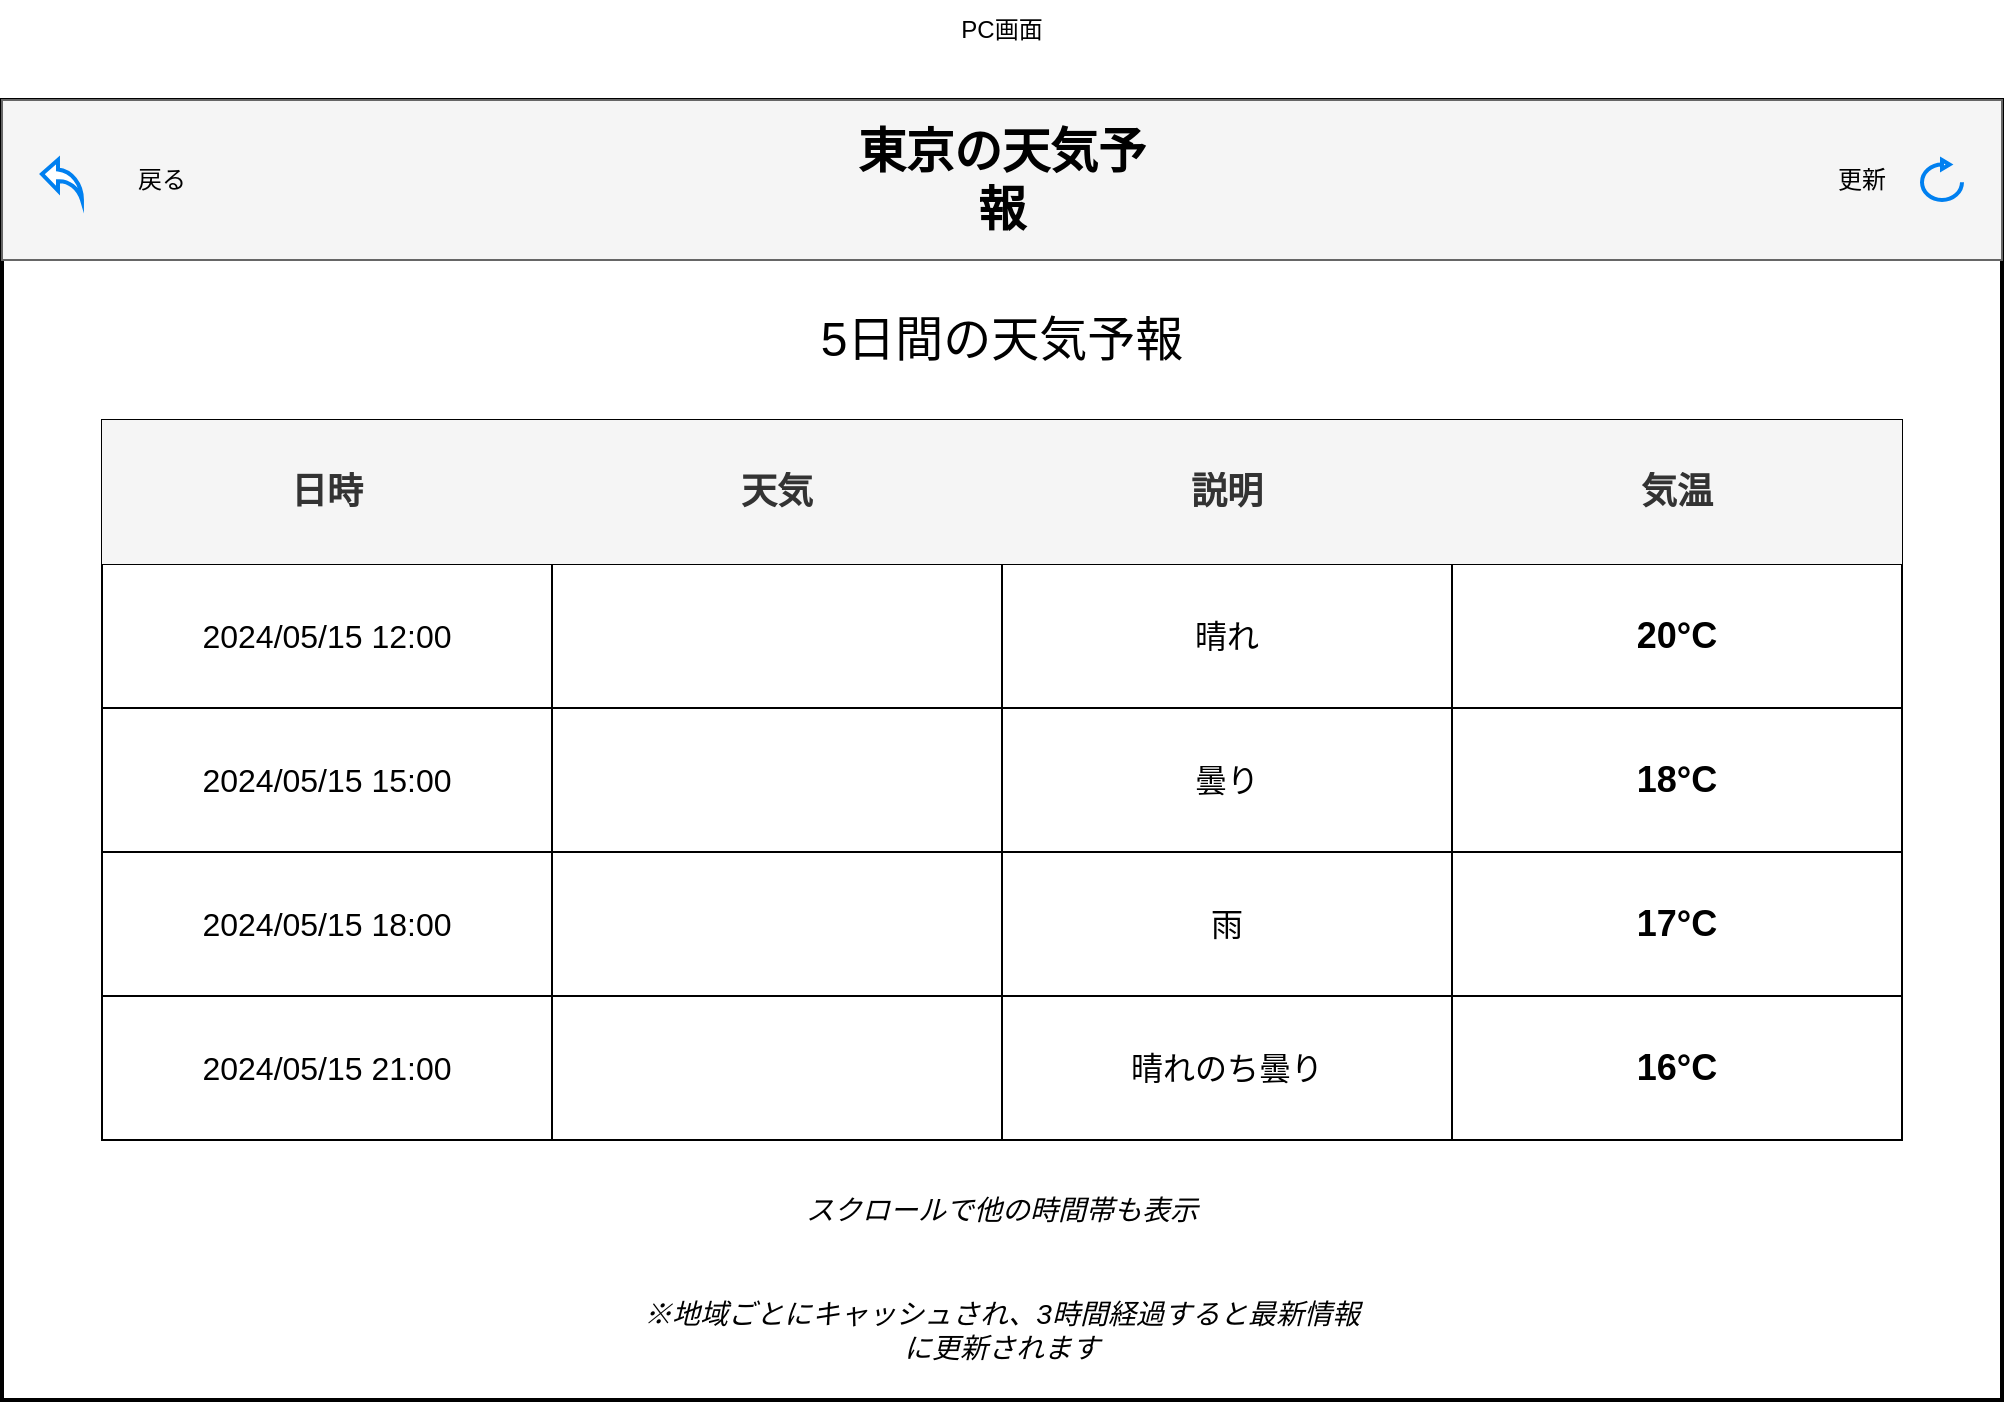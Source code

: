 <mxfile>
    <diagram id="iyVT_oIMR9qC72UDWMqz" name="天気画面（PC版）">
        <mxGraphModel dx="1130" dy="825" grid="1" gridSize="10" guides="1" tooltips="1" connect="1" arrows="1" fold="1" page="1" pageScale="1" pageWidth="1169" pageHeight="827" math="0" shadow="0">
            <root>
                <mxCell id="0"/>
                <mxCell id="1" parent="0"/>
                <mxCell id="2" value="" style="rounded=0;whiteSpace=wrap;html=1;strokeWidth=2;" vertex="1" parent="1">
                    <mxGeometry x="80" y="80" width="1000" height="650" as="geometry"/>
                </mxCell>
                <mxCell id="3" value="" style="rounded=0;whiteSpace=wrap;html=1;fillColor=#f5f5f5;fontColor=#333333;strokeColor=#666666;" vertex="1" parent="1">
                    <mxGeometry x="80" y="80" width="1000" height="80" as="geometry"/>
                </mxCell>
                <mxCell id="4" value="&lt;font style=&quot;font-size: 24px;&quot;&gt;東京の天気予報&lt;/font&gt;" style="text;html=1;strokeColor=none;fillColor=none;align=center;verticalAlign=middle;whiteSpace=wrap;rounded=0;fontStyle=1" vertex="1" parent="1">
                    <mxGeometry x="500" y="105" width="160" height="30" as="geometry"/>
                </mxCell>
                <mxCell id="5" value="" style="html=1;verticalLabelPosition=bottom;align=center;labelBackgroundColor=#ffffff;verticalAlign=top;strokeWidth=2;strokeColor=#0080F0;shadow=0;dashed=0;shape=mxgraph.ios7.icons.back;" vertex="1" parent="1">
                    <mxGeometry x="100" y="110" width="20" height="20" as="geometry"/>
                </mxCell>
                <mxCell id="6" value="&lt;span style=&quot;font-size: 24px;&quot;&gt;5日間の天気予報&lt;/span&gt;" style="text;html=1;strokeColor=none;fillColor=none;align=center;verticalAlign=middle;whiteSpace=wrap;rounded=0;" vertex="1" parent="1">
                    <mxGeometry x="400" y="180" width="360" height="40" as="geometry"/>
                </mxCell>
                <mxCell id="33" value="PC画面" style="text;html=1;strokeColor=none;fillColor=none;align=center;verticalAlign=middle;whiteSpace=wrap;rounded=0;" vertex="1" parent="1">
                    <mxGeometry x="530" y="30" width="100" height="30" as="geometry"/>
                </mxCell>
                <mxCell id="34" value="&lt;font style=&quot;font-size: 14px;&quot;&gt;スクロールで他の時間帯も表示&lt;/font&gt;" style="text;html=1;strokeColor=none;fillColor=none;align=center;verticalAlign=middle;whiteSpace=wrap;rounded=0;fontStyle=2" vertex="1" parent="1">
                    <mxGeometry x="400" y="620" width="360" height="30" as="geometry"/>
                </mxCell>
                <mxCell id="35" value="" style="html=1;verticalLabelPosition=bottom;align=center;labelBackgroundColor=#ffffff;verticalAlign=top;strokeWidth=2;strokeColor=#0080F0;shadow=0;dashed=0;shape=mxgraph.ios7.icons.reload;" vertex="1" parent="1">
                    <mxGeometry x="1040" y="110" width="20" height="20" as="geometry"/>
                </mxCell>
                <mxCell id="36" value="戻る" style="text;html=1;strokeColor=none;fillColor=none;align=center;verticalAlign=middle;whiteSpace=wrap;rounded=0;" vertex="1" parent="1">
                    <mxGeometry x="130" y="105" width="60" height="30" as="geometry"/>
                </mxCell>
                <mxCell id="37" value="更新" style="text;html=1;strokeColor=none;fillColor=none;align=center;verticalAlign=middle;whiteSpace=wrap;rounded=0;" vertex="1" parent="1">
                    <mxGeometry x="980" y="105" width="60" height="30" as="geometry"/>
                </mxCell>
                <mxCell id="38" value="" style="shape=table;startSize=0;container=1;collapsible=0;childLayout=tableLayout;" vertex="1" parent="1">
                    <mxGeometry x="130" y="240" width="900" height="360" as="geometry"/>
                </mxCell>
                <mxCell id="39" value="" style="shape=tableRow;horizontal=0;startSize=0;swimlaneHead=0;swimlaneBody=0;top=0;left=0;bottom=0;right=0;collapsible=0;dropTarget=0;fillColor=none;points=[[0,0.5],[1,0.5]];portConstraint=eastwest;" vertex="1" parent="38">
                    <mxGeometry width="900" height="72" as="geometry"/>
                </mxCell>
                <mxCell id="40" value="&lt;font style=&quot;font-size: 18px;&quot;&gt;日時&lt;/font&gt;" style="shape=partialRectangle;html=1;whiteSpace=wrap;connectable=0;overflow=hidden;fillColor=#f5f5f5;top=0;left=0;bottom=0;right=0;pointerEvents=1;fontStyle=1;strokeColor=#666666;fontColor=#333333;" vertex="1" parent="39">
                    <mxGeometry width="225" height="72" as="geometry">
                        <mxRectangle width="225" height="72" as="alternateBounds"/>
                    </mxGeometry>
                </mxCell>
                <mxCell id="41" value="&lt;font style=&quot;font-size: 18px;&quot;&gt;天気&lt;/font&gt;" style="shape=partialRectangle;html=1;whiteSpace=wrap;connectable=0;overflow=hidden;fillColor=#f5f5f5;top=0;left=0;bottom=0;right=0;pointerEvents=1;fontStyle=1;strokeColor=#666666;fontColor=#333333;" vertex="1" parent="39">
                    <mxGeometry x="225" width="225" height="72" as="geometry">
                        <mxRectangle width="225" height="72" as="alternateBounds"/>
                    </mxGeometry>
                </mxCell>
                <mxCell id="42" value="&lt;font style=&quot;font-size: 18px;&quot;&gt;説明&lt;/font&gt;" style="shape=partialRectangle;html=1;whiteSpace=wrap;connectable=0;overflow=hidden;fillColor=#f5f5f5;top=0;left=0;bottom=0;right=0;pointerEvents=1;fontStyle=1;strokeColor=#666666;fontColor=#333333;" vertex="1" parent="39">
                    <mxGeometry x="450" width="225" height="72" as="geometry">
                        <mxRectangle width="225" height="72" as="alternateBounds"/>
                    </mxGeometry>
                </mxCell>
                <mxCell id="43" value="&lt;font style=&quot;font-size: 18px;&quot;&gt;気温&lt;/font&gt;" style="shape=partialRectangle;html=1;whiteSpace=wrap;connectable=0;overflow=hidden;fillColor=#f5f5f5;top=0;left=0;bottom=0;right=0;pointerEvents=1;fontStyle=1;strokeColor=#666666;fontColor=#333333;" vertex="1" parent="39">
                    <mxGeometry x="675" width="225" height="72" as="geometry">
                        <mxRectangle width="225" height="72" as="alternateBounds"/>
                    </mxGeometry>
                </mxCell>
                <mxCell id="44" value="" style="shape=tableRow;horizontal=0;startSize=0;swimlaneHead=0;swimlaneBody=0;top=0;left=0;bottom=0;right=0;collapsible=0;dropTarget=0;fillColor=none;points=[[0,0.5],[1,0.5]];portConstraint=eastwest;" vertex="1" parent="38">
                    <mxGeometry y="72" width="900" height="72" as="geometry"/>
                </mxCell>
                <mxCell id="45" value="&lt;font style=&quot;font-size: 16px;&quot;&gt;2024/05/15 12:00&lt;/font&gt;" style="shape=partialRectangle;html=1;whiteSpace=wrap;connectable=0;overflow=hidden;fillColor=none;top=0;left=0;bottom=0;right=0;pointerEvents=1;" vertex="1" parent="44">
                    <mxGeometry width="225" height="72" as="geometry">
                        <mxRectangle width="225" height="72" as="alternateBounds"/>
                    </mxGeometry>
                </mxCell>
                <mxCell id="46" value="" style="shape=partialRectangle;html=1;whiteSpace=wrap;connectable=0;overflow=hidden;fillColor=none;top=0;left=0;bottom=0;right=0;pointerEvents=1;" vertex="1" parent="44">
                    <mxGeometry x="225" width="225" height="72" as="geometry">
                        <mxRectangle width="225" height="72" as="alternateBounds"/>
                    </mxGeometry>
                </mxCell>
                <mxCell id="47" value="&lt;font style=&quot;font-size: 16px;&quot;&gt;晴れ&lt;/font&gt;" style="shape=partialRectangle;html=1;whiteSpace=wrap;connectable=0;overflow=hidden;fillColor=none;top=0;left=0;bottom=0;right=0;pointerEvents=1;" vertex="1" parent="44">
                    <mxGeometry x="450" width="225" height="72" as="geometry">
                        <mxRectangle width="225" height="72" as="alternateBounds"/>
                    </mxGeometry>
                </mxCell>
                <mxCell id="48" value="&lt;font style=&quot;font-size: 18px;&quot;&gt;20°C&lt;/font&gt;" style="shape=partialRectangle;html=1;whiteSpace=wrap;connectable=0;overflow=hidden;fillColor=none;top=0;left=0;bottom=0;right=0;pointerEvents=1;fontStyle=1" vertex="1" parent="44">
                    <mxGeometry x="675" width="225" height="72" as="geometry">
                        <mxRectangle width="225" height="72" as="alternateBounds"/>
                    </mxGeometry>
                </mxCell>
                <mxCell id="49" value="" style="shape=tableRow;horizontal=0;startSize=0;swimlaneHead=0;swimlaneBody=0;top=0;left=0;bottom=0;right=0;collapsible=0;dropTarget=0;fillColor=none;points=[[0,0.5],[1,0.5]];portConstraint=eastwest;" vertex="1" parent="38">
                    <mxGeometry y="144" width="900" height="72" as="geometry"/>
                </mxCell>
                <mxCell id="50" value="&lt;font style=&quot;font-size: 16px;&quot;&gt;2024/05/15 15:00&lt;/font&gt;" style="shape=partialRectangle;html=1;whiteSpace=wrap;connectable=0;overflow=hidden;fillColor=none;top=0;left=0;bottom=0;right=0;pointerEvents=1;" vertex="1" parent="49">
                    <mxGeometry width="225" height="72" as="geometry">
                        <mxRectangle width="225" height="72" as="alternateBounds"/>
                    </mxGeometry>
                </mxCell>
                <mxCell id="51" value="" style="shape=partialRectangle;html=1;whiteSpace=wrap;connectable=0;overflow=hidden;fillColor=none;top=0;left=0;bottom=0;right=0;pointerEvents=1;" vertex="1" parent="49">
                    <mxGeometry x="225" width="225" height="72" as="geometry">
                        <mxRectangle width="225" height="72" as="alternateBounds"/>
                    </mxGeometry>
                </mxCell>
                <mxCell id="52" value="&lt;font style=&quot;font-size: 16px;&quot;&gt;曇り&lt;/font&gt;" style="shape=partialRectangle;html=1;whiteSpace=wrap;connectable=0;overflow=hidden;fillColor=none;top=0;left=0;bottom=0;right=0;pointerEvents=1;" vertex="1" parent="49">
                    <mxGeometry x="450" width="225" height="72" as="geometry">
                        <mxRectangle width="225" height="72" as="alternateBounds"/>
                    </mxGeometry>
                </mxCell>
                <mxCell id="53" value="&lt;font style=&quot;font-size: 18px;&quot;&gt;18°C&lt;/font&gt;" style="shape=partialRectangle;html=1;whiteSpace=wrap;connectable=0;overflow=hidden;fillColor=none;top=0;left=0;bottom=0;right=0;pointerEvents=1;fontStyle=1" vertex="1" parent="49">
                    <mxGeometry x="675" width="225" height="72" as="geometry">
                        <mxRectangle width="225" height="72" as="alternateBounds"/>
                    </mxGeometry>
                </mxCell>
                <mxCell id="54" value="" style="shape=tableRow;horizontal=0;startSize=0;swimlaneHead=0;swimlaneBody=0;top=0;left=0;bottom=0;right=0;collapsible=0;dropTarget=0;fillColor=none;points=[[0,0.5],[1,0.5]];portConstraint=eastwest;" vertex="1" parent="38">
                    <mxGeometry y="216" width="900" height="72" as="geometry"/>
                </mxCell>
                <mxCell id="55" value="&lt;font style=&quot;font-size: 16px;&quot;&gt;2024/05/15 18:00&lt;/font&gt;" style="shape=partialRectangle;html=1;whiteSpace=wrap;connectable=0;overflow=hidden;fillColor=none;top=0;left=0;bottom=0;right=0;pointerEvents=1;" vertex="1" parent="54">
                    <mxGeometry width="225" height="72" as="geometry">
                        <mxRectangle width="225" height="72" as="alternateBounds"/>
                    </mxGeometry>
                </mxCell>
                <mxCell id="56" value="" style="shape=partialRectangle;html=1;whiteSpace=wrap;connectable=0;overflow=hidden;fillColor=none;top=0;left=0;bottom=0;right=0;pointerEvents=1;" vertex="1" parent="54">
                    <mxGeometry x="225" width="225" height="72" as="geometry">
                        <mxRectangle width="225" height="72" as="alternateBounds"/>
                    </mxGeometry>
                </mxCell>
                <mxCell id="57" value="&lt;font style=&quot;font-size: 16px;&quot;&gt;雨&lt;/font&gt;" style="shape=partialRectangle;html=1;whiteSpace=wrap;connectable=0;overflow=hidden;fillColor=none;top=0;left=0;bottom=0;right=0;pointerEvents=1;" vertex="1" parent="54">
                    <mxGeometry x="450" width="225" height="72" as="geometry">
                        <mxRectangle width="225" height="72" as="alternateBounds"/>
                    </mxGeometry>
                </mxCell>
                <mxCell id="58" value="&lt;font style=&quot;font-size: 18px;&quot;&gt;17°C&lt;/font&gt;" style="shape=partialRectangle;html=1;whiteSpace=wrap;connectable=0;overflow=hidden;fillColor=none;top=0;left=0;bottom=0;right=0;pointerEvents=1;fontStyle=1" vertex="1" parent="54">
                    <mxGeometry x="675" width="225" height="72" as="geometry">
                        <mxRectangle width="225" height="72" as="alternateBounds"/>
                    </mxGeometry>
                </mxCell>
                <mxCell id="59" value="" style="shape=tableRow;horizontal=0;startSize=0;swimlaneHead=0;swimlaneBody=0;top=0;left=0;bottom=0;right=0;collapsible=0;dropTarget=0;fillColor=none;points=[[0,0.5],[1,0.5]];portConstraint=eastwest;" vertex="1" parent="38">
                    <mxGeometry y="288" width="900" height="72" as="geometry"/>
                </mxCell>
                <mxCell id="60" value="&lt;font style=&quot;font-size: 16px;&quot;&gt;2024/05/15 21:00&lt;/font&gt;" style="shape=partialRectangle;html=1;whiteSpace=wrap;connectable=0;overflow=hidden;fillColor=none;top=0;left=0;bottom=0;right=0;pointerEvents=1;" vertex="1" parent="59">
                    <mxGeometry width="225" height="72" as="geometry">
                        <mxRectangle width="225" height="72" as="alternateBounds"/>
                    </mxGeometry>
                </mxCell>
                <mxCell id="61" value="" style="shape=partialRectangle;html=1;whiteSpace=wrap;connectable=0;overflow=hidden;fillColor=none;top=0;left=0;bottom=0;right=0;pointerEvents=1;" vertex="1" parent="59">
                    <mxGeometry x="225" width="225" height="72" as="geometry">
                        <mxRectangle width="225" height="72" as="alternateBounds"/>
                    </mxGeometry>
                </mxCell>
                <mxCell id="62" value="&lt;font style=&quot;font-size: 16px;&quot;&gt;晴れのち曇り&lt;/font&gt;" style="shape=partialRectangle;html=1;whiteSpace=wrap;connectable=0;overflow=hidden;fillColor=none;top=0;left=0;bottom=0;right=0;pointerEvents=1;" vertex="1" parent="59">
                    <mxGeometry x="450" width="225" height="72" as="geometry">
                        <mxRectangle width="225" height="72" as="alternateBounds"/>
                    </mxGeometry>
                </mxCell>
                <mxCell id="63" value="&lt;font style=&quot;font-size: 18px;&quot;&gt;16°C&lt;/font&gt;" style="shape=partialRectangle;html=1;whiteSpace=wrap;connectable=0;overflow=hidden;fillColor=none;top=0;left=0;bottom=0;right=0;pointerEvents=1;fontStyle=1" vertex="1" parent="59">
                    <mxGeometry x="675" width="225" height="72" as="geometry">
                        <mxRectangle width="225" height="72" as="alternateBounds"/>
                    </mxGeometry>
                </mxCell>
                <mxCell id="64" value="" style="shape=image;html=1;verticalAlign=top;verticalLabelPosition=bottom;labelBackgroundColor=#ffffff;imageAspect=0;aspect=fixed;image=https://cdn1.iconfinder.com/data/icons/hawcons/32/700222-icon-4-sun-128.png" vertex="1" parent="1">
                    <mxGeometry x="310" y="298" width="60" height="60" as="geometry"/>
                </mxCell>
                <mxCell id="65" value="" style="shape=image;html=1;verticalAlign=top;verticalLabelPosition=bottom;labelBackgroundColor=#ffffff;imageAspect=0;aspect=fixed;image=https://cdn3.iconfinder.com/data/icons/weather-ios-v2/32/cloudy-128.png" vertex="1" parent="1">
                    <mxGeometry x="310" y="370" width="60" height="60" as="geometry"/>
                </mxCell>
                <mxCell id="66" value="" style="shape=image;html=1;verticalAlign=top;verticalLabelPosition=bottom;labelBackgroundColor=#ffffff;imageAspect=0;aspect=fixed;image=https://cdn1.iconfinder.com/data/icons/hawcons/32/700223-icon-5-rain-cloud-128.png" vertex="1" parent="1">
                    <mxGeometry x="310" y="442" width="60" height="60" as="geometry"/>
                </mxCell>
                <mxCell id="67" value="" style="shape=image;html=1;verticalAlign=top;verticalLabelPosition=bottom;labelBackgroundColor=#ffffff;imageAspect=0;aspect=fixed;image=https://cdn3.iconfinder.com/data/icons/weather-ios-v2/32/partly_cloudy-128.png" vertex="1" parent="1">
                    <mxGeometry x="310" y="515" width="60" height="60" as="geometry"/>
                </mxCell>
                <mxCell id="68" value="&lt;font style=&quot;font-size: 14px;&quot;&gt;※地域ごとにキャッシュされ、3時間経過すると最新情報に更新されます&lt;/font&gt;" style="text;html=1;strokeColor=none;fillColor=none;align=center;verticalAlign=middle;whiteSpace=wrap;rounded=0;fontStyle=2" vertex="1" parent="1">
                    <mxGeometry x="400" y="680" width="360" height="30" as="geometry"/>
                </mxCell>
            </root>
        </mxGraphModel>
    </diagram>
</mxfile>